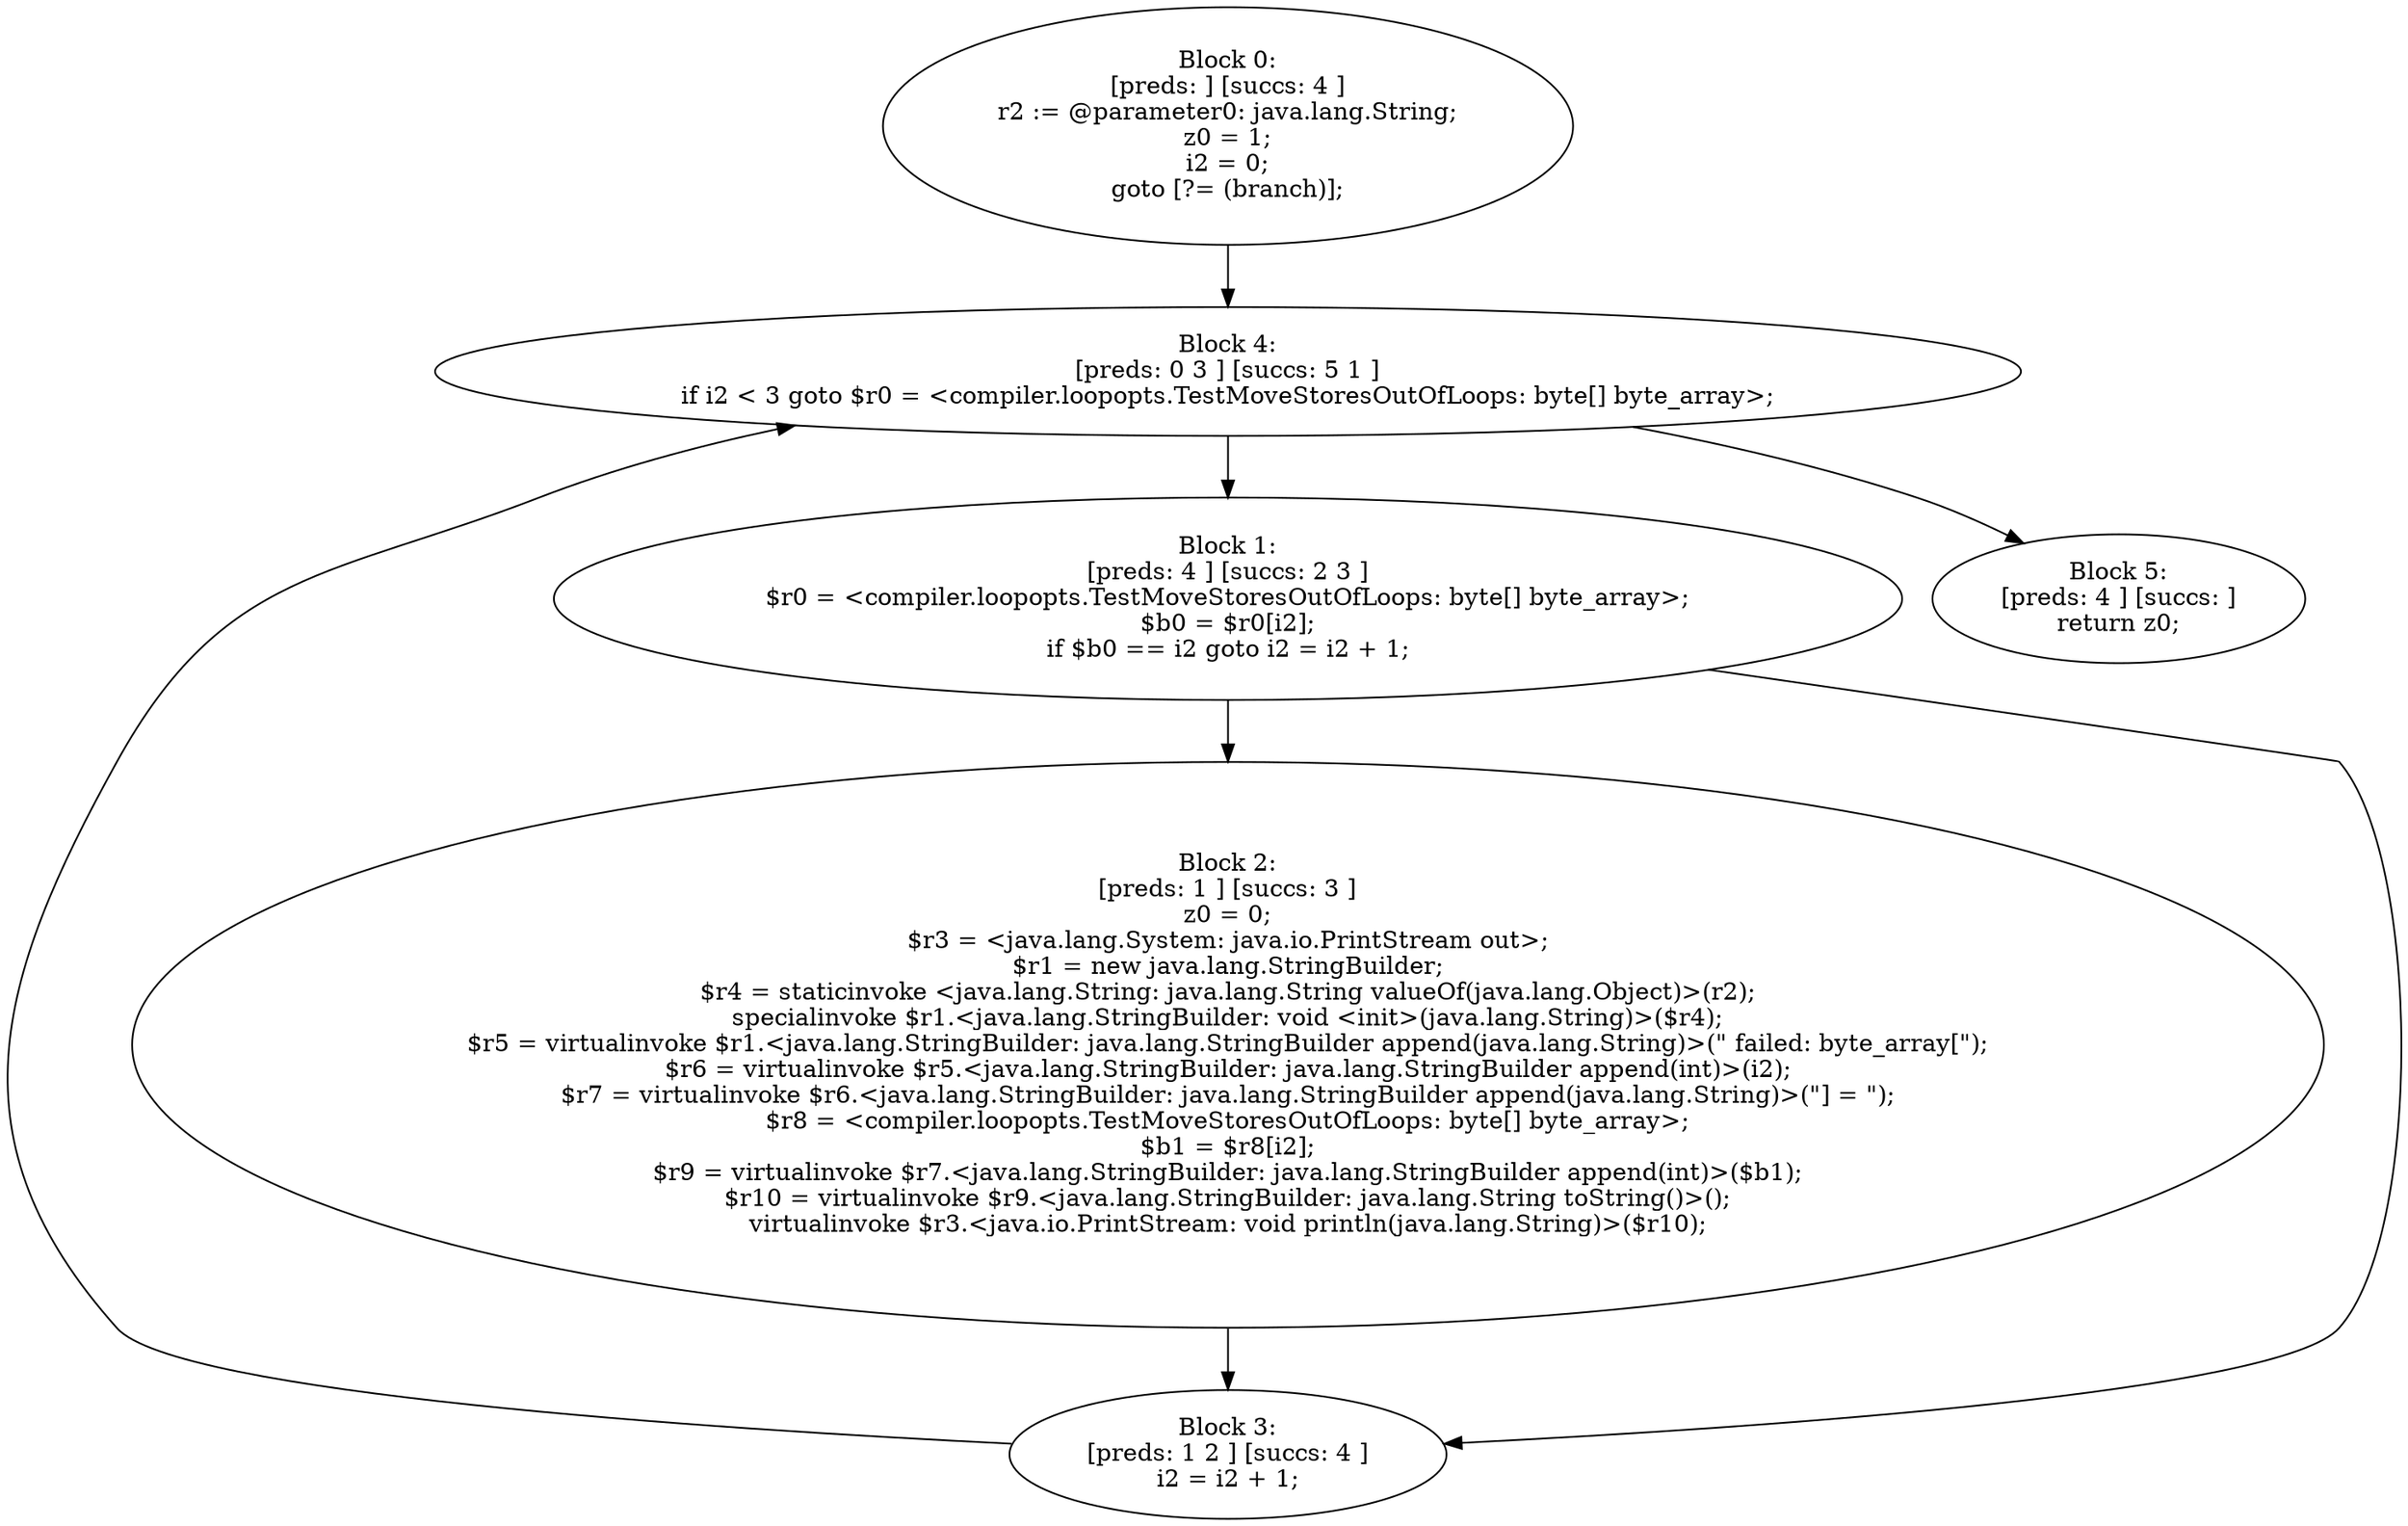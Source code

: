 digraph "unitGraph" {
    "Block 0:
[preds: ] [succs: 4 ]
r2 := @parameter0: java.lang.String;
z0 = 1;
i2 = 0;
goto [?= (branch)];
"
    "Block 1:
[preds: 4 ] [succs: 2 3 ]
$r0 = <compiler.loopopts.TestMoveStoresOutOfLoops: byte[] byte_array>;
$b0 = $r0[i2];
if $b0 == i2 goto i2 = i2 + 1;
"
    "Block 2:
[preds: 1 ] [succs: 3 ]
z0 = 0;
$r3 = <java.lang.System: java.io.PrintStream out>;
$r1 = new java.lang.StringBuilder;
$r4 = staticinvoke <java.lang.String: java.lang.String valueOf(java.lang.Object)>(r2);
specialinvoke $r1.<java.lang.StringBuilder: void <init>(java.lang.String)>($r4);
$r5 = virtualinvoke $r1.<java.lang.StringBuilder: java.lang.StringBuilder append(java.lang.String)>(\" failed: byte_array[\");
$r6 = virtualinvoke $r5.<java.lang.StringBuilder: java.lang.StringBuilder append(int)>(i2);
$r7 = virtualinvoke $r6.<java.lang.StringBuilder: java.lang.StringBuilder append(java.lang.String)>(\"] = \");
$r8 = <compiler.loopopts.TestMoveStoresOutOfLoops: byte[] byte_array>;
$b1 = $r8[i2];
$r9 = virtualinvoke $r7.<java.lang.StringBuilder: java.lang.StringBuilder append(int)>($b1);
$r10 = virtualinvoke $r9.<java.lang.StringBuilder: java.lang.String toString()>();
virtualinvoke $r3.<java.io.PrintStream: void println(java.lang.String)>($r10);
"
    "Block 3:
[preds: 1 2 ] [succs: 4 ]
i2 = i2 + 1;
"
    "Block 4:
[preds: 0 3 ] [succs: 5 1 ]
if i2 < 3 goto $r0 = <compiler.loopopts.TestMoveStoresOutOfLoops: byte[] byte_array>;
"
    "Block 5:
[preds: 4 ] [succs: ]
return z0;
"
    "Block 0:
[preds: ] [succs: 4 ]
r2 := @parameter0: java.lang.String;
z0 = 1;
i2 = 0;
goto [?= (branch)];
"->"Block 4:
[preds: 0 3 ] [succs: 5 1 ]
if i2 < 3 goto $r0 = <compiler.loopopts.TestMoveStoresOutOfLoops: byte[] byte_array>;
";
    "Block 1:
[preds: 4 ] [succs: 2 3 ]
$r0 = <compiler.loopopts.TestMoveStoresOutOfLoops: byte[] byte_array>;
$b0 = $r0[i2];
if $b0 == i2 goto i2 = i2 + 1;
"->"Block 2:
[preds: 1 ] [succs: 3 ]
z0 = 0;
$r3 = <java.lang.System: java.io.PrintStream out>;
$r1 = new java.lang.StringBuilder;
$r4 = staticinvoke <java.lang.String: java.lang.String valueOf(java.lang.Object)>(r2);
specialinvoke $r1.<java.lang.StringBuilder: void <init>(java.lang.String)>($r4);
$r5 = virtualinvoke $r1.<java.lang.StringBuilder: java.lang.StringBuilder append(java.lang.String)>(\" failed: byte_array[\");
$r6 = virtualinvoke $r5.<java.lang.StringBuilder: java.lang.StringBuilder append(int)>(i2);
$r7 = virtualinvoke $r6.<java.lang.StringBuilder: java.lang.StringBuilder append(java.lang.String)>(\"] = \");
$r8 = <compiler.loopopts.TestMoveStoresOutOfLoops: byte[] byte_array>;
$b1 = $r8[i2];
$r9 = virtualinvoke $r7.<java.lang.StringBuilder: java.lang.StringBuilder append(int)>($b1);
$r10 = virtualinvoke $r9.<java.lang.StringBuilder: java.lang.String toString()>();
virtualinvoke $r3.<java.io.PrintStream: void println(java.lang.String)>($r10);
";
    "Block 1:
[preds: 4 ] [succs: 2 3 ]
$r0 = <compiler.loopopts.TestMoveStoresOutOfLoops: byte[] byte_array>;
$b0 = $r0[i2];
if $b0 == i2 goto i2 = i2 + 1;
"->"Block 3:
[preds: 1 2 ] [succs: 4 ]
i2 = i2 + 1;
";
    "Block 2:
[preds: 1 ] [succs: 3 ]
z0 = 0;
$r3 = <java.lang.System: java.io.PrintStream out>;
$r1 = new java.lang.StringBuilder;
$r4 = staticinvoke <java.lang.String: java.lang.String valueOf(java.lang.Object)>(r2);
specialinvoke $r1.<java.lang.StringBuilder: void <init>(java.lang.String)>($r4);
$r5 = virtualinvoke $r1.<java.lang.StringBuilder: java.lang.StringBuilder append(java.lang.String)>(\" failed: byte_array[\");
$r6 = virtualinvoke $r5.<java.lang.StringBuilder: java.lang.StringBuilder append(int)>(i2);
$r7 = virtualinvoke $r6.<java.lang.StringBuilder: java.lang.StringBuilder append(java.lang.String)>(\"] = \");
$r8 = <compiler.loopopts.TestMoveStoresOutOfLoops: byte[] byte_array>;
$b1 = $r8[i2];
$r9 = virtualinvoke $r7.<java.lang.StringBuilder: java.lang.StringBuilder append(int)>($b1);
$r10 = virtualinvoke $r9.<java.lang.StringBuilder: java.lang.String toString()>();
virtualinvoke $r3.<java.io.PrintStream: void println(java.lang.String)>($r10);
"->"Block 3:
[preds: 1 2 ] [succs: 4 ]
i2 = i2 + 1;
";
    "Block 3:
[preds: 1 2 ] [succs: 4 ]
i2 = i2 + 1;
"->"Block 4:
[preds: 0 3 ] [succs: 5 1 ]
if i2 < 3 goto $r0 = <compiler.loopopts.TestMoveStoresOutOfLoops: byte[] byte_array>;
";
    "Block 4:
[preds: 0 3 ] [succs: 5 1 ]
if i2 < 3 goto $r0 = <compiler.loopopts.TestMoveStoresOutOfLoops: byte[] byte_array>;
"->"Block 5:
[preds: 4 ] [succs: ]
return z0;
";
    "Block 4:
[preds: 0 3 ] [succs: 5 1 ]
if i2 < 3 goto $r0 = <compiler.loopopts.TestMoveStoresOutOfLoops: byte[] byte_array>;
"->"Block 1:
[preds: 4 ] [succs: 2 3 ]
$r0 = <compiler.loopopts.TestMoveStoresOutOfLoops: byte[] byte_array>;
$b0 = $r0[i2];
if $b0 == i2 goto i2 = i2 + 1;
";
}
